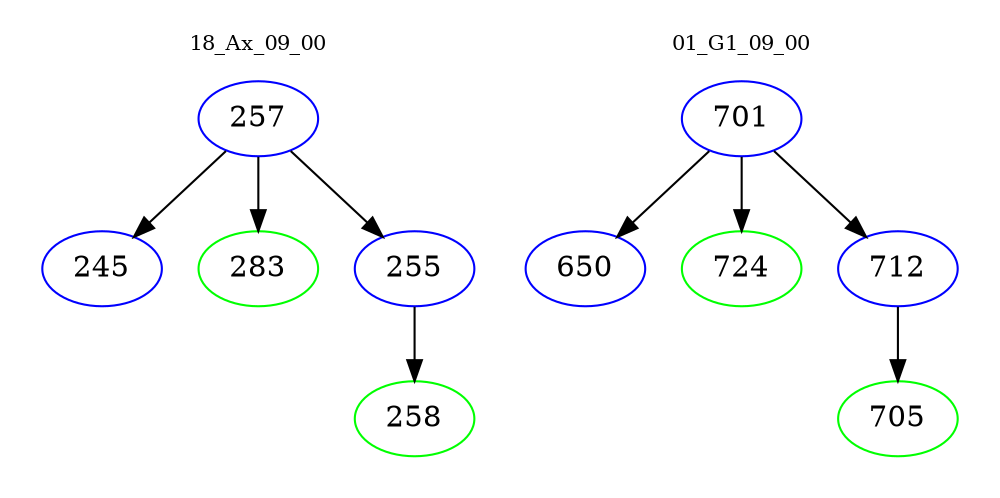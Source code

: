 digraph{
subgraph cluster_0 {
color = white
label = "18_Ax_09_00";
fontsize=10;
T0_257 [label="257", color="blue"]
T0_257 -> T0_245 [color="black"]
T0_245 [label="245", color="blue"]
T0_257 -> T0_283 [color="black"]
T0_283 [label="283", color="green"]
T0_257 -> T0_255 [color="black"]
T0_255 [label="255", color="blue"]
T0_255 -> T0_258 [color="black"]
T0_258 [label="258", color="green"]
}
subgraph cluster_1 {
color = white
label = "01_G1_09_00";
fontsize=10;
T1_701 [label="701", color="blue"]
T1_701 -> T1_650 [color="black"]
T1_650 [label="650", color="blue"]
T1_701 -> T1_724 [color="black"]
T1_724 [label="724", color="green"]
T1_701 -> T1_712 [color="black"]
T1_712 [label="712", color="blue"]
T1_712 -> T1_705 [color="black"]
T1_705 [label="705", color="green"]
}
}
